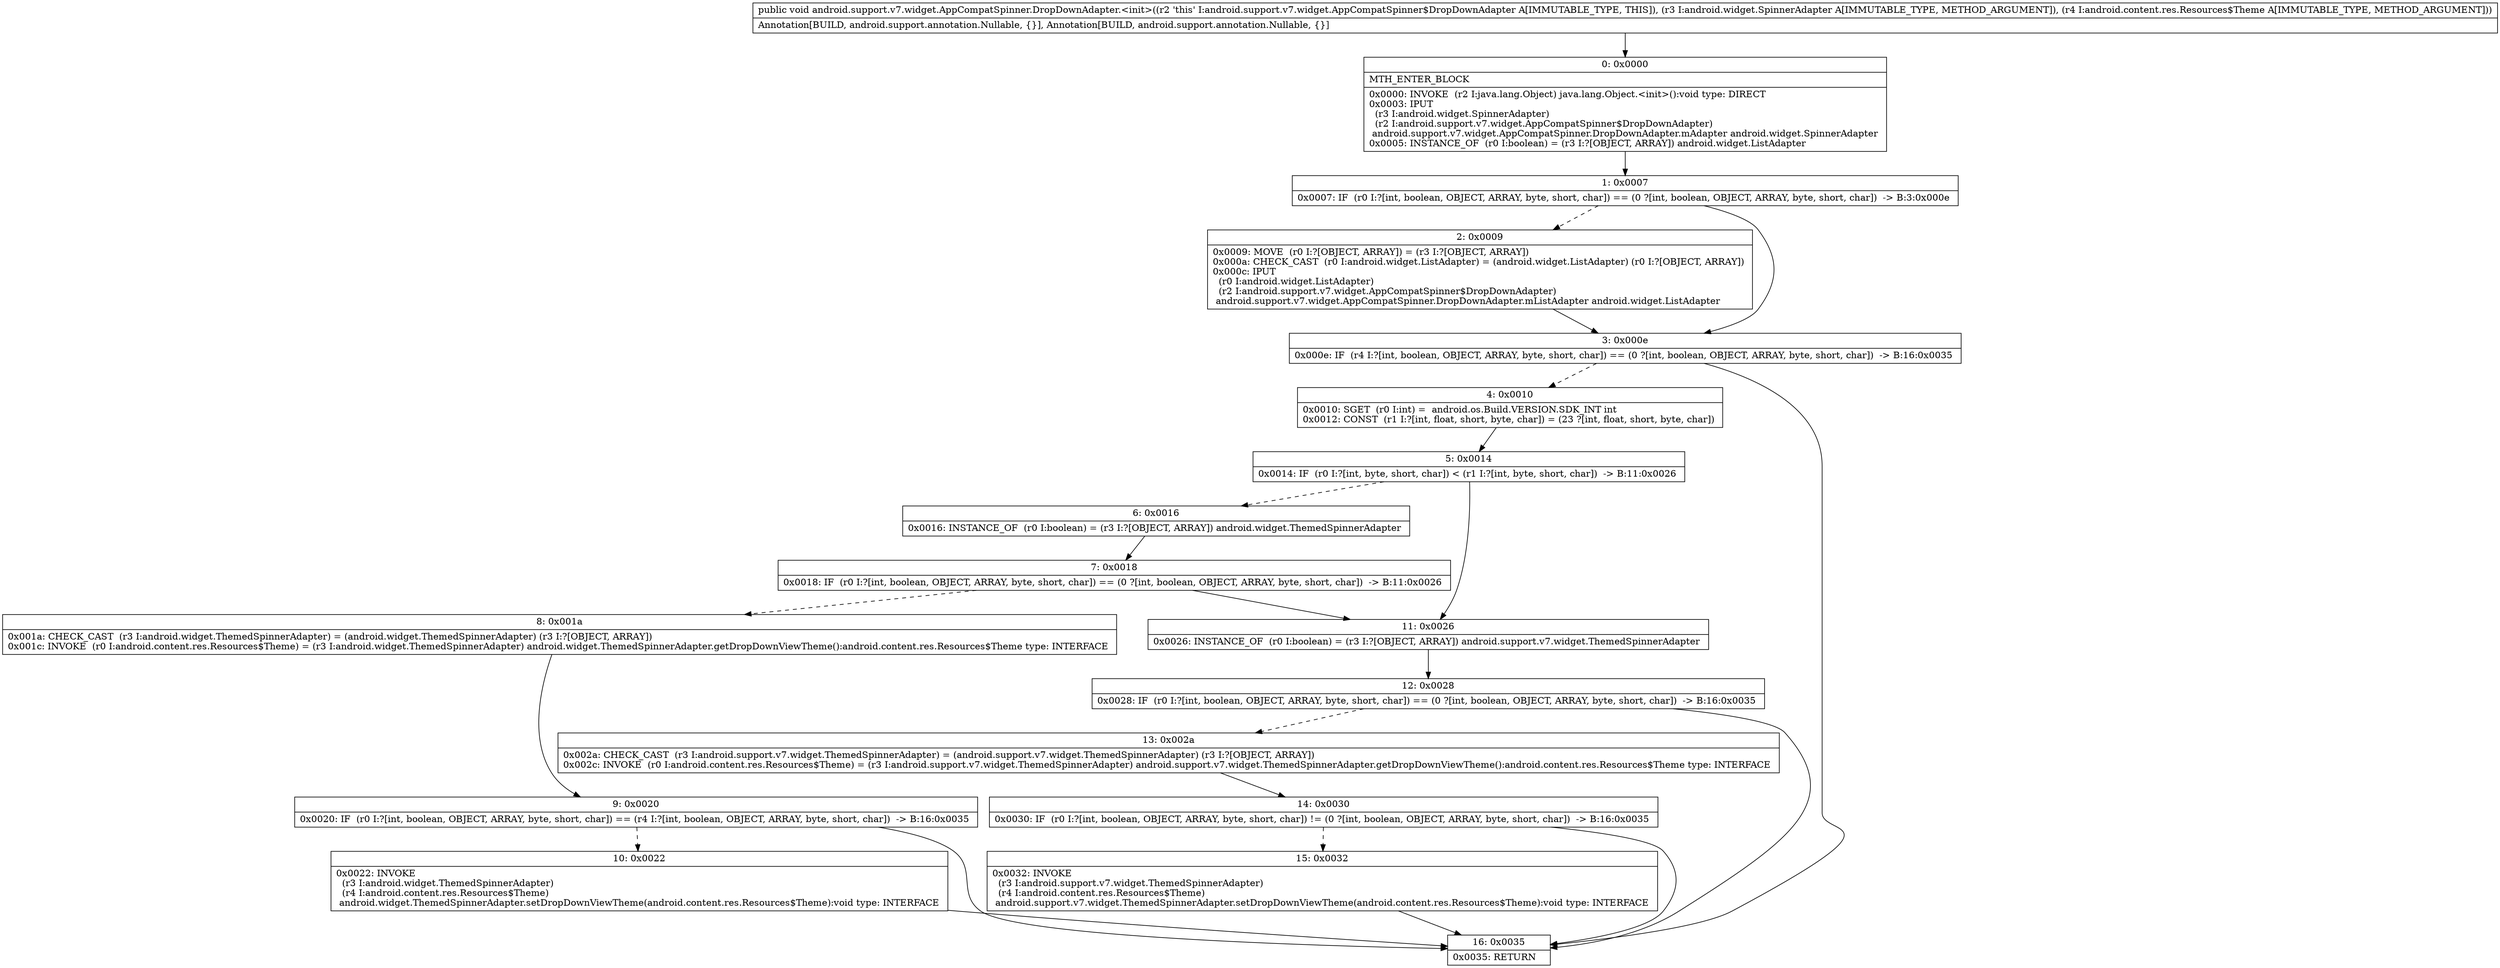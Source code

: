 digraph "CFG forandroid.support.v7.widget.AppCompatSpinner.DropDownAdapter.\<init\>(Landroid\/widget\/SpinnerAdapter;Landroid\/content\/res\/Resources$Theme;)V" {
Node_0 [shape=record,label="{0\:\ 0x0000|MTH_ENTER_BLOCK\l|0x0000: INVOKE  (r2 I:java.lang.Object) java.lang.Object.\<init\>():void type: DIRECT \l0x0003: IPUT  \l  (r3 I:android.widget.SpinnerAdapter)\l  (r2 I:android.support.v7.widget.AppCompatSpinner$DropDownAdapter)\l android.support.v7.widget.AppCompatSpinner.DropDownAdapter.mAdapter android.widget.SpinnerAdapter \l0x0005: INSTANCE_OF  (r0 I:boolean) = (r3 I:?[OBJECT, ARRAY]) android.widget.ListAdapter \l}"];
Node_1 [shape=record,label="{1\:\ 0x0007|0x0007: IF  (r0 I:?[int, boolean, OBJECT, ARRAY, byte, short, char]) == (0 ?[int, boolean, OBJECT, ARRAY, byte, short, char])  \-\> B:3:0x000e \l}"];
Node_2 [shape=record,label="{2\:\ 0x0009|0x0009: MOVE  (r0 I:?[OBJECT, ARRAY]) = (r3 I:?[OBJECT, ARRAY]) \l0x000a: CHECK_CAST  (r0 I:android.widget.ListAdapter) = (android.widget.ListAdapter) (r0 I:?[OBJECT, ARRAY]) \l0x000c: IPUT  \l  (r0 I:android.widget.ListAdapter)\l  (r2 I:android.support.v7.widget.AppCompatSpinner$DropDownAdapter)\l android.support.v7.widget.AppCompatSpinner.DropDownAdapter.mListAdapter android.widget.ListAdapter \l}"];
Node_3 [shape=record,label="{3\:\ 0x000e|0x000e: IF  (r4 I:?[int, boolean, OBJECT, ARRAY, byte, short, char]) == (0 ?[int, boolean, OBJECT, ARRAY, byte, short, char])  \-\> B:16:0x0035 \l}"];
Node_4 [shape=record,label="{4\:\ 0x0010|0x0010: SGET  (r0 I:int) =  android.os.Build.VERSION.SDK_INT int \l0x0012: CONST  (r1 I:?[int, float, short, byte, char]) = (23 ?[int, float, short, byte, char]) \l}"];
Node_5 [shape=record,label="{5\:\ 0x0014|0x0014: IF  (r0 I:?[int, byte, short, char]) \< (r1 I:?[int, byte, short, char])  \-\> B:11:0x0026 \l}"];
Node_6 [shape=record,label="{6\:\ 0x0016|0x0016: INSTANCE_OF  (r0 I:boolean) = (r3 I:?[OBJECT, ARRAY]) android.widget.ThemedSpinnerAdapter \l}"];
Node_7 [shape=record,label="{7\:\ 0x0018|0x0018: IF  (r0 I:?[int, boolean, OBJECT, ARRAY, byte, short, char]) == (0 ?[int, boolean, OBJECT, ARRAY, byte, short, char])  \-\> B:11:0x0026 \l}"];
Node_8 [shape=record,label="{8\:\ 0x001a|0x001a: CHECK_CAST  (r3 I:android.widget.ThemedSpinnerAdapter) = (android.widget.ThemedSpinnerAdapter) (r3 I:?[OBJECT, ARRAY]) \l0x001c: INVOKE  (r0 I:android.content.res.Resources$Theme) = (r3 I:android.widget.ThemedSpinnerAdapter) android.widget.ThemedSpinnerAdapter.getDropDownViewTheme():android.content.res.Resources$Theme type: INTERFACE \l}"];
Node_9 [shape=record,label="{9\:\ 0x0020|0x0020: IF  (r0 I:?[int, boolean, OBJECT, ARRAY, byte, short, char]) == (r4 I:?[int, boolean, OBJECT, ARRAY, byte, short, char])  \-\> B:16:0x0035 \l}"];
Node_10 [shape=record,label="{10\:\ 0x0022|0x0022: INVOKE  \l  (r3 I:android.widget.ThemedSpinnerAdapter)\l  (r4 I:android.content.res.Resources$Theme)\l android.widget.ThemedSpinnerAdapter.setDropDownViewTheme(android.content.res.Resources$Theme):void type: INTERFACE \l}"];
Node_11 [shape=record,label="{11\:\ 0x0026|0x0026: INSTANCE_OF  (r0 I:boolean) = (r3 I:?[OBJECT, ARRAY]) android.support.v7.widget.ThemedSpinnerAdapter \l}"];
Node_12 [shape=record,label="{12\:\ 0x0028|0x0028: IF  (r0 I:?[int, boolean, OBJECT, ARRAY, byte, short, char]) == (0 ?[int, boolean, OBJECT, ARRAY, byte, short, char])  \-\> B:16:0x0035 \l}"];
Node_13 [shape=record,label="{13\:\ 0x002a|0x002a: CHECK_CAST  (r3 I:android.support.v7.widget.ThemedSpinnerAdapter) = (android.support.v7.widget.ThemedSpinnerAdapter) (r3 I:?[OBJECT, ARRAY]) \l0x002c: INVOKE  (r0 I:android.content.res.Resources$Theme) = (r3 I:android.support.v7.widget.ThemedSpinnerAdapter) android.support.v7.widget.ThemedSpinnerAdapter.getDropDownViewTheme():android.content.res.Resources$Theme type: INTERFACE \l}"];
Node_14 [shape=record,label="{14\:\ 0x0030|0x0030: IF  (r0 I:?[int, boolean, OBJECT, ARRAY, byte, short, char]) != (0 ?[int, boolean, OBJECT, ARRAY, byte, short, char])  \-\> B:16:0x0035 \l}"];
Node_15 [shape=record,label="{15\:\ 0x0032|0x0032: INVOKE  \l  (r3 I:android.support.v7.widget.ThemedSpinnerAdapter)\l  (r4 I:android.content.res.Resources$Theme)\l android.support.v7.widget.ThemedSpinnerAdapter.setDropDownViewTheme(android.content.res.Resources$Theme):void type: INTERFACE \l}"];
Node_16 [shape=record,label="{16\:\ 0x0035|0x0035: RETURN   \l}"];
MethodNode[shape=record,label="{public void android.support.v7.widget.AppCompatSpinner.DropDownAdapter.\<init\>((r2 'this' I:android.support.v7.widget.AppCompatSpinner$DropDownAdapter A[IMMUTABLE_TYPE, THIS]), (r3 I:android.widget.SpinnerAdapter A[IMMUTABLE_TYPE, METHOD_ARGUMENT]), (r4 I:android.content.res.Resources$Theme A[IMMUTABLE_TYPE, METHOD_ARGUMENT]))  | Annotation[BUILD, android.support.annotation.Nullable, \{\}], Annotation[BUILD, android.support.annotation.Nullable, \{\}]\l}"];
MethodNode -> Node_0;
Node_0 -> Node_1;
Node_1 -> Node_2[style=dashed];
Node_1 -> Node_3;
Node_2 -> Node_3;
Node_3 -> Node_4[style=dashed];
Node_3 -> Node_16;
Node_4 -> Node_5;
Node_5 -> Node_6[style=dashed];
Node_5 -> Node_11;
Node_6 -> Node_7;
Node_7 -> Node_8[style=dashed];
Node_7 -> Node_11;
Node_8 -> Node_9;
Node_9 -> Node_10[style=dashed];
Node_9 -> Node_16;
Node_10 -> Node_16;
Node_11 -> Node_12;
Node_12 -> Node_13[style=dashed];
Node_12 -> Node_16;
Node_13 -> Node_14;
Node_14 -> Node_15[style=dashed];
Node_14 -> Node_16;
Node_15 -> Node_16;
}

